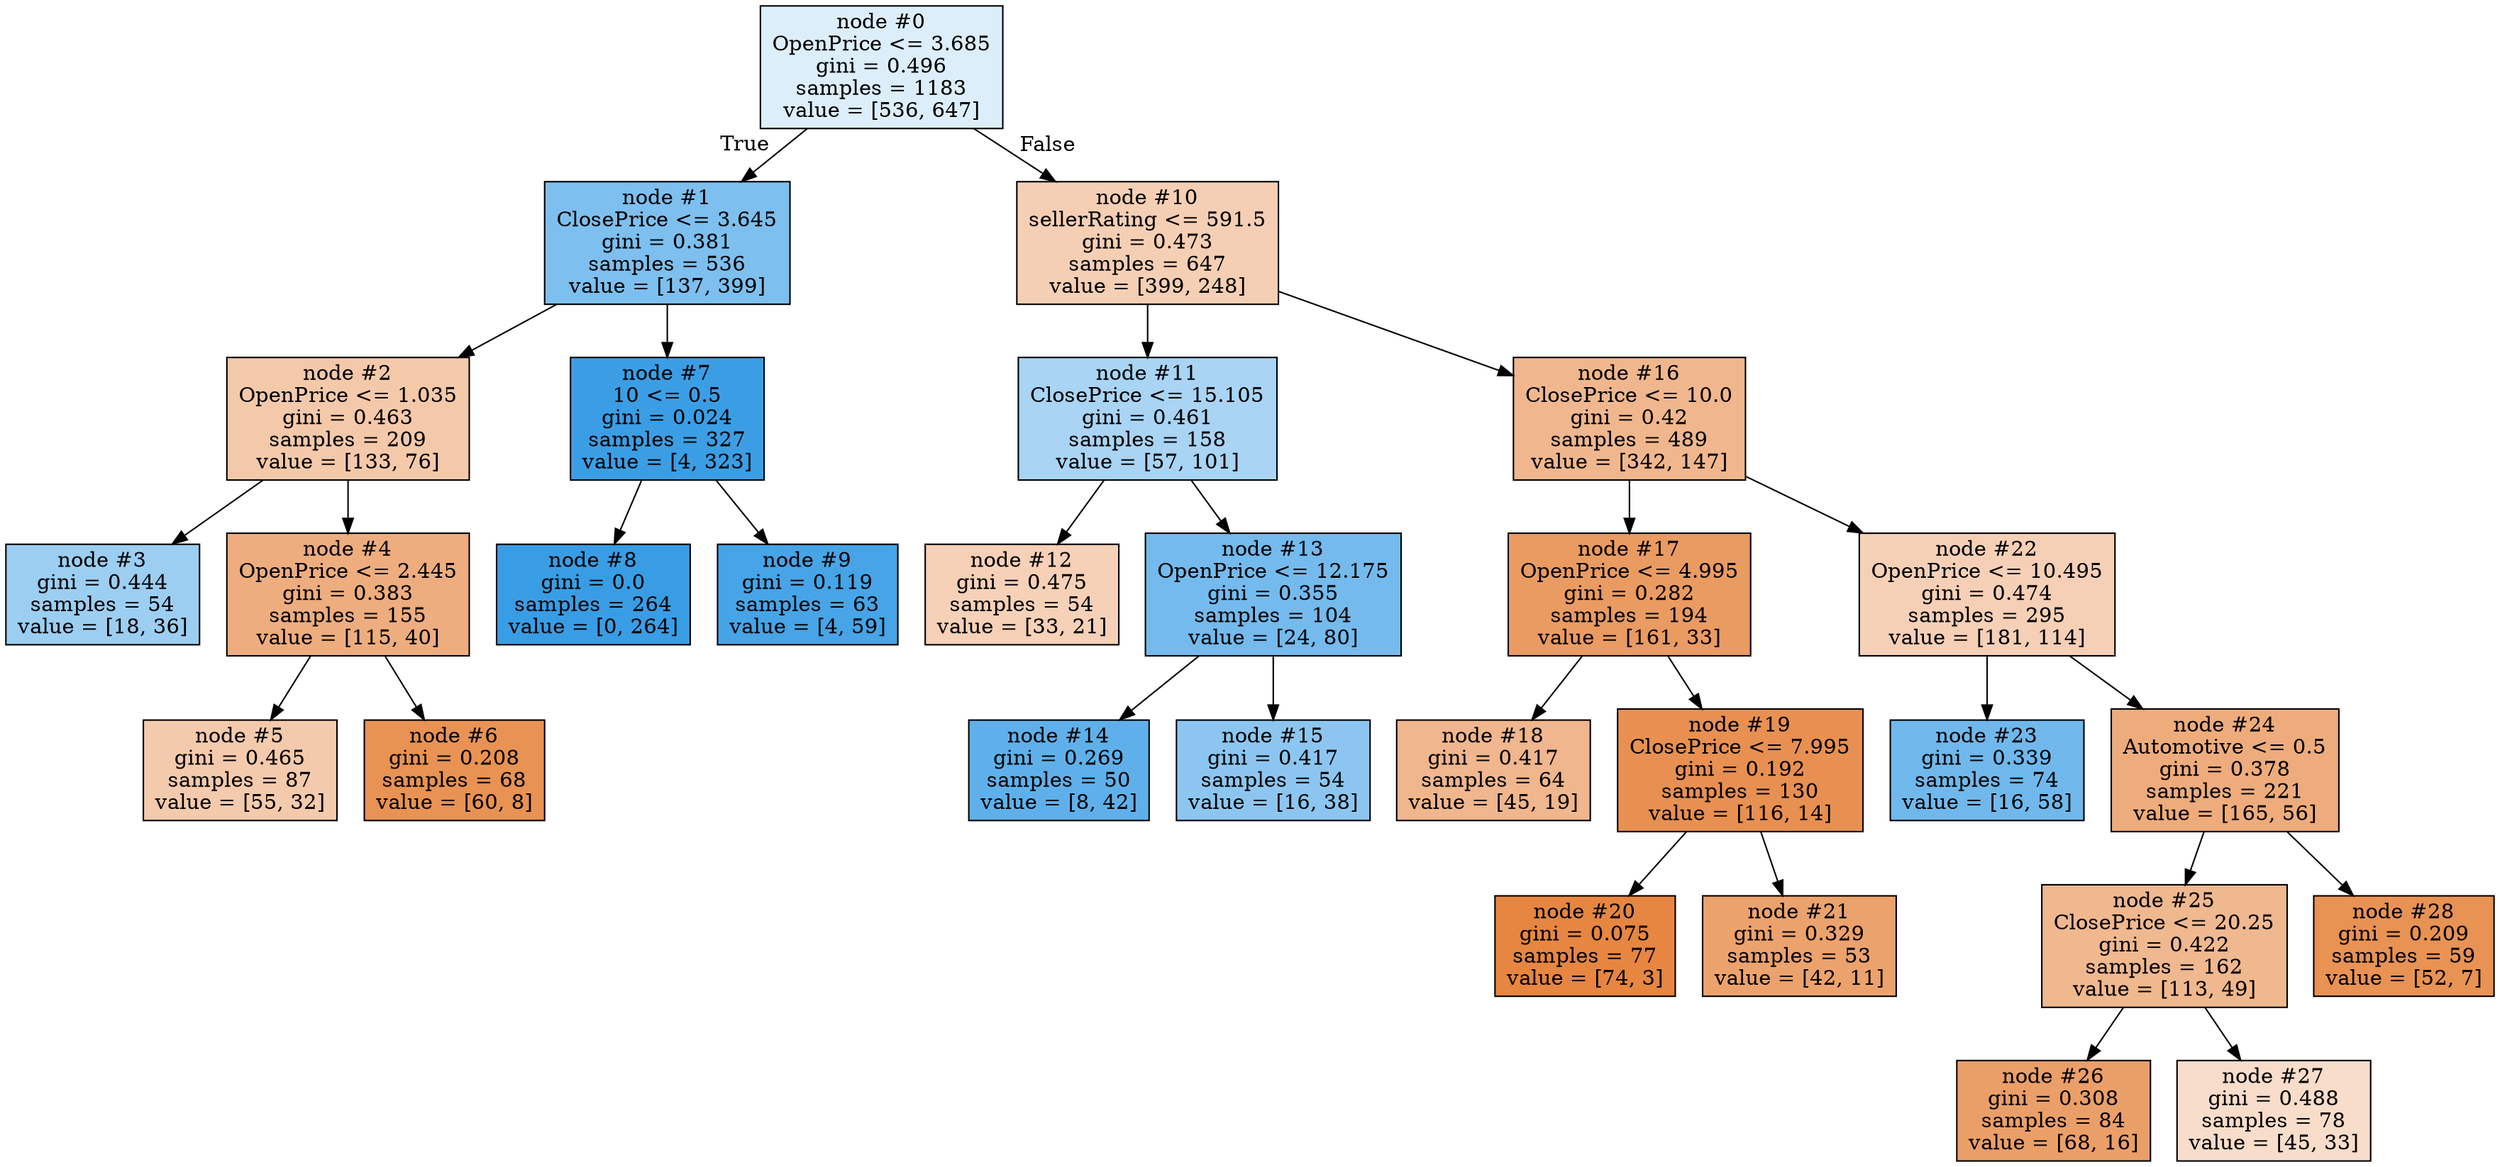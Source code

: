 digraph Tree {
node [shape=box, style="filled", color="black"] ;
0 [label="node #0\nOpenPrice <= 3.685\ngini = 0.496\nsamples = 1183\nvalue = [536, 647]", fillcolor="#ddeefb"] ;
1 [label="node #1\nClosePrice <= 3.645\ngini = 0.381\nsamples = 536\nvalue = [137, 399]", fillcolor="#7dbfee"] ;
0 -> 1 [labeldistance=2.5, labelangle=45, headlabel="True"] ;
2 [label="node #2\nOpenPrice <= 1.035\ngini = 0.463\nsamples = 209\nvalue = [133, 76]", fillcolor="#f4c9aa"] ;
1 -> 2 ;
3 [label="node #3\ngini = 0.444\nsamples = 54\nvalue = [18, 36]", fillcolor="#9ccef2"] ;
2 -> 3 ;
4 [label="node #4\nOpenPrice <= 2.445\ngini = 0.383\nsamples = 155\nvalue = [115, 40]", fillcolor="#eead7e"] ;
2 -> 4 ;
5 [label="node #5\ngini = 0.465\nsamples = 87\nvalue = [55, 32]", fillcolor="#f4caac"] ;
4 -> 5 ;
6 [label="node #6\ngini = 0.208\nsamples = 68\nvalue = [60, 8]", fillcolor="#e89253"] ;
4 -> 6 ;
7 [label="node #7\n10 <= 0.5\ngini = 0.024\nsamples = 327\nvalue = [4, 323]", fillcolor="#3b9ee5"] ;
1 -> 7 ;
8 [label="node #8\ngini = 0.0\nsamples = 264\nvalue = [0, 264]", fillcolor="#399de5"] ;
7 -> 8 ;
9 [label="node #9\ngini = 0.119\nsamples = 63\nvalue = [4, 59]", fillcolor="#46a4e7"] ;
7 -> 9 ;
10 [label="node #10\nsellerRating <= 591.5\ngini = 0.473\nsamples = 647\nvalue = [399, 248]", fillcolor="#f5cfb4"] ;
0 -> 10 [labeldistance=2.5, labelangle=-45, headlabel="False"] ;
11 [label="node #11\nClosePrice <= 15.105\ngini = 0.461\nsamples = 158\nvalue = [57, 101]", fillcolor="#a9d4f4"] ;
10 -> 11 ;
12 [label="node #12\ngini = 0.475\nsamples = 54\nvalue = [33, 21]", fillcolor="#f6d1b7"] ;
11 -> 12 ;
13 [label="node #13\nOpenPrice <= 12.175\ngini = 0.355\nsamples = 104\nvalue = [24, 80]", fillcolor="#74baed"] ;
11 -> 13 ;
14 [label="node #14\ngini = 0.269\nsamples = 50\nvalue = [8, 42]", fillcolor="#5fb0ea"] ;
13 -> 14 ;
15 [label="node #15\ngini = 0.417\nsamples = 54\nvalue = [16, 38]", fillcolor="#8cc6f0"] ;
13 -> 15 ;
16 [label="node #16\nClosePrice <= 10.0\ngini = 0.42\nsamples = 489\nvalue = [342, 147]", fillcolor="#f0b78e"] ;
10 -> 16 ;
17 [label="node #17\nOpenPrice <= 4.995\ngini = 0.282\nsamples = 194\nvalue = [161, 33]", fillcolor="#ea9b62"] ;
16 -> 17 ;
18 [label="node #18\ngini = 0.417\nsamples = 64\nvalue = [45, 19]", fillcolor="#f0b68d"] ;
17 -> 18 ;
19 [label="node #19\nClosePrice <= 7.995\ngini = 0.192\nsamples = 130\nvalue = [116, 14]", fillcolor="#e89051"] ;
17 -> 19 ;
20 [label="node #20\ngini = 0.075\nsamples = 77\nvalue = [74, 3]", fillcolor="#e68641"] ;
19 -> 20 ;
21 [label="node #21\ngini = 0.329\nsamples = 53\nvalue = [42, 11]", fillcolor="#eca26d"] ;
19 -> 21 ;
22 [label="node #22\nOpenPrice <= 10.495\ngini = 0.474\nsamples = 295\nvalue = [181, 114]", fillcolor="#f5d0b6"] ;
16 -> 22 ;
23 [label="node #23\ngini = 0.339\nsamples = 74\nvalue = [16, 58]", fillcolor="#70b8ec"] ;
22 -> 23 ;
24 [label="node #24\nAutomotive <= 0.5\ngini = 0.378\nsamples = 221\nvalue = [165, 56]", fillcolor="#eeac7c"] ;
22 -> 24 ;
25 [label="node #25\nClosePrice <= 20.25\ngini = 0.422\nsamples = 162\nvalue = [113, 49]", fillcolor="#f0b88f"] ;
24 -> 25 ;
26 [label="node #26\ngini = 0.308\nsamples = 84\nvalue = [68, 16]", fillcolor="#eb9f68"] ;
25 -> 26 ;
27 [label="node #27\ngini = 0.488\nsamples = 78\nvalue = [45, 33]", fillcolor="#f8ddca"] ;
25 -> 27 ;
28 [label="node #28\ngini = 0.209\nsamples = 59\nvalue = [52, 7]", fillcolor="#e89254"] ;
24 -> 28 ;
}
